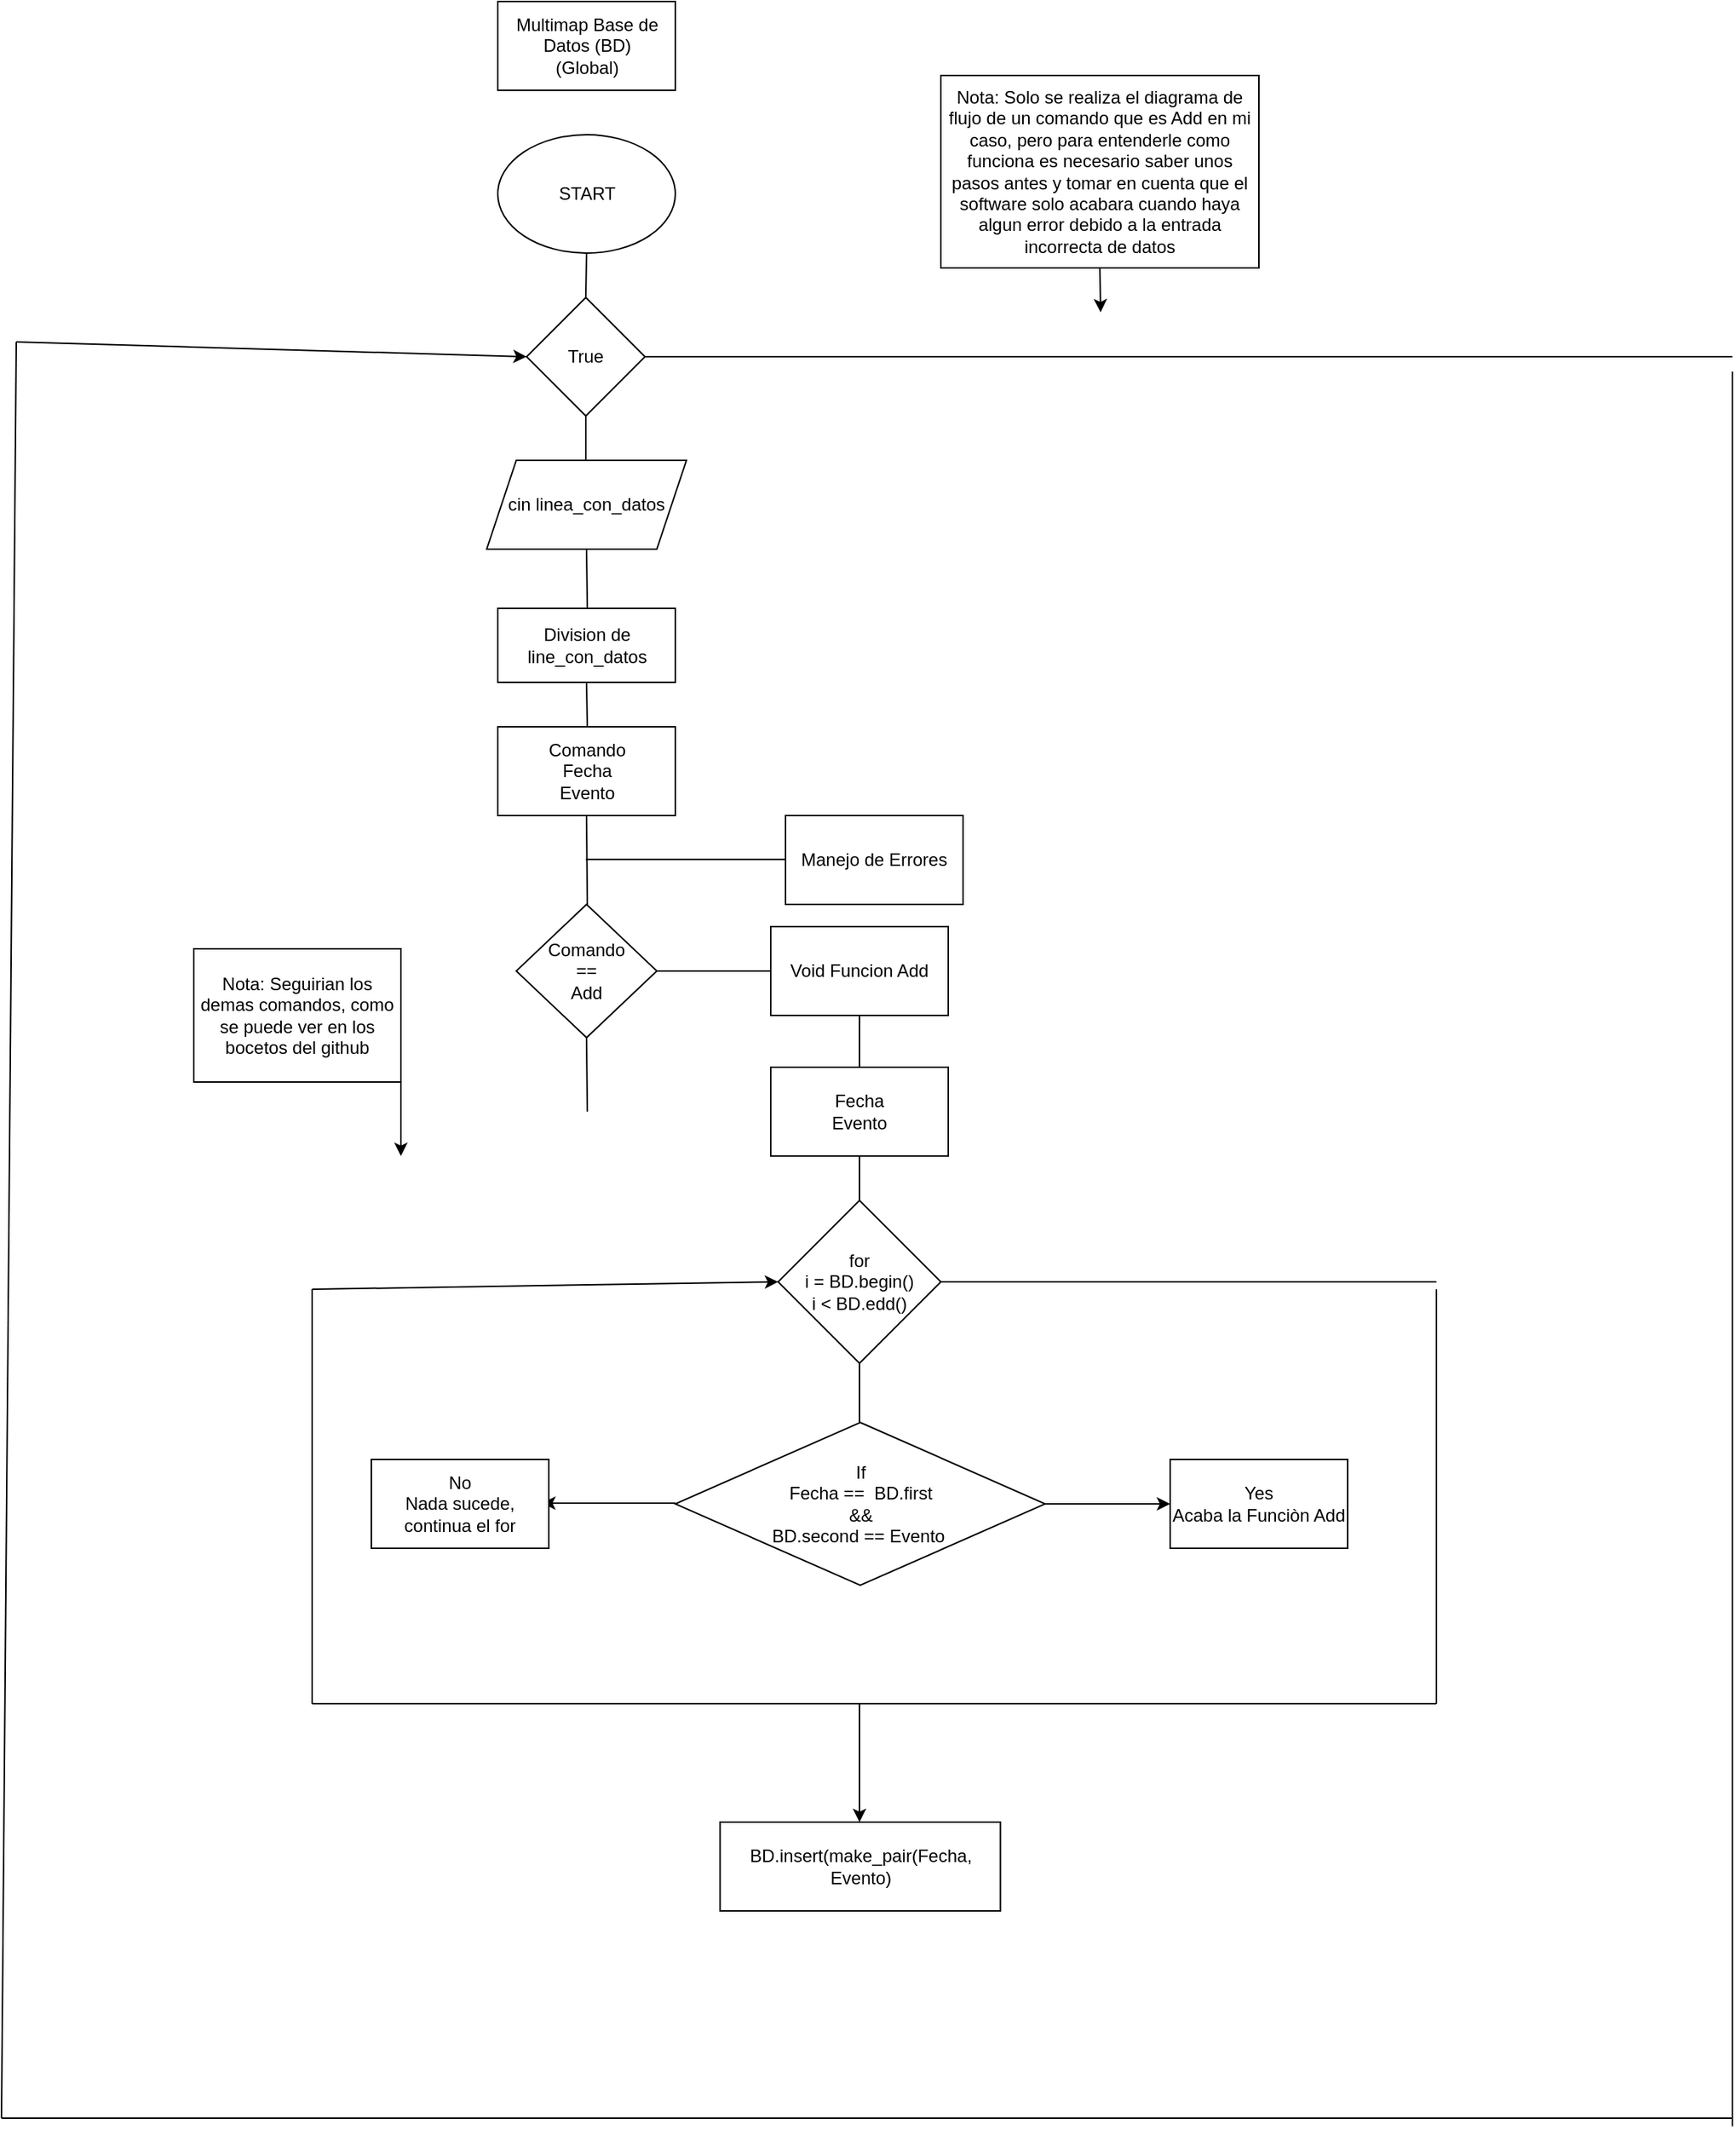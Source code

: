<mxfile version="24.5.4" type="github">
  <diagram name="Page-1" id="DfBqkUP029vZUe_4xYbY">
    <mxGraphModel dx="1467" dy="1880" grid="1" gridSize="10" guides="1" tooltips="1" connect="1" arrows="1" fold="1" page="1" pageScale="1" pageWidth="850" pageHeight="1100" math="0" shadow="0">
      <root>
        <mxCell id="0" />
        <mxCell id="1" parent="0" />
        <mxCell id="c0hDQ7BiTekX8P24ojtL-1" value="START" style="ellipse;whiteSpace=wrap;html=1;" vertex="1" parent="1">
          <mxGeometry x="365.5" y="20" width="120" height="80" as="geometry" />
        </mxCell>
        <mxCell id="c0hDQ7BiTekX8P24ojtL-2" value="" style="endArrow=none;html=1;rounded=0;entryX=0.5;entryY=1;entryDx=0;entryDy=0;" edge="1" parent="1" target="c0hDQ7BiTekX8P24ojtL-1">
          <mxGeometry width="50" height="50" relative="1" as="geometry">
            <mxPoint x="425" y="130" as="sourcePoint" />
            <mxPoint x="425" y="110" as="targetPoint" />
          </mxGeometry>
        </mxCell>
        <mxCell id="c0hDQ7BiTekX8P24ojtL-3" value="True" style="rhombus;whiteSpace=wrap;html=1;" vertex="1" parent="1">
          <mxGeometry x="385" y="130" width="80" height="80" as="geometry" />
        </mxCell>
        <mxCell id="c0hDQ7BiTekX8P24ojtL-4" value="" style="endArrow=none;html=1;rounded=0;exitX=1;exitY=0.5;exitDx=0;exitDy=0;" edge="1" parent="1" source="c0hDQ7BiTekX8P24ojtL-3">
          <mxGeometry width="50" height="50" relative="1" as="geometry">
            <mxPoint x="400" y="240" as="sourcePoint" />
            <mxPoint x="1200" y="170" as="targetPoint" />
          </mxGeometry>
        </mxCell>
        <mxCell id="c0hDQ7BiTekX8P24ojtL-5" value="" style="endArrow=none;html=1;rounded=0;entryX=0.5;entryY=1;entryDx=0;entryDy=0;" edge="1" parent="1" target="c0hDQ7BiTekX8P24ojtL-3">
          <mxGeometry width="50" height="50" relative="1" as="geometry">
            <mxPoint x="425" y="240" as="sourcePoint" />
            <mxPoint x="450" y="190" as="targetPoint" />
          </mxGeometry>
        </mxCell>
        <mxCell id="c0hDQ7BiTekX8P24ojtL-6" value="cin linea_con_datos" style="shape=parallelogram;perimeter=parallelogramPerimeter;whiteSpace=wrap;html=1;fixedSize=1;" vertex="1" parent="1">
          <mxGeometry x="358" y="240" width="135" height="60" as="geometry" />
        </mxCell>
        <mxCell id="c0hDQ7BiTekX8P24ojtL-7" value="" style="endArrow=none;html=1;rounded=0;entryX=0.5;entryY=1;entryDx=0;entryDy=0;" edge="1" parent="1" target="c0hDQ7BiTekX8P24ojtL-6">
          <mxGeometry width="50" height="50" relative="1" as="geometry">
            <mxPoint x="426" y="340" as="sourcePoint" />
            <mxPoint x="450" y="190" as="targetPoint" />
          </mxGeometry>
        </mxCell>
        <mxCell id="c0hDQ7BiTekX8P24ojtL-8" value="Division de line_con_datos" style="rounded=0;whiteSpace=wrap;html=1;" vertex="1" parent="1">
          <mxGeometry x="365.5" y="340" width="120" height="50" as="geometry" />
        </mxCell>
        <mxCell id="c0hDQ7BiTekX8P24ojtL-9" value="" style="endArrow=none;html=1;rounded=0;entryX=0.5;entryY=1;entryDx=0;entryDy=0;" edge="1" parent="1" target="c0hDQ7BiTekX8P24ojtL-8">
          <mxGeometry width="50" height="50" relative="1" as="geometry">
            <mxPoint x="426" y="420" as="sourcePoint" />
            <mxPoint x="450" y="340" as="targetPoint" />
          </mxGeometry>
        </mxCell>
        <mxCell id="c0hDQ7BiTekX8P24ojtL-10" value="Comando&lt;div&gt;Fecha&lt;/div&gt;&lt;div&gt;Evento&lt;/div&gt;" style="rounded=0;whiteSpace=wrap;html=1;" vertex="1" parent="1">
          <mxGeometry x="365.5" y="420" width="120" height="60" as="geometry" />
        </mxCell>
        <mxCell id="c0hDQ7BiTekX8P24ojtL-11" value="" style="endArrow=none;html=1;rounded=0;entryX=0.5;entryY=1;entryDx=0;entryDy=0;" edge="1" parent="1" target="c0hDQ7BiTekX8P24ojtL-10">
          <mxGeometry width="50" height="50" relative="1" as="geometry">
            <mxPoint x="426" y="540" as="sourcePoint" />
            <mxPoint x="450" y="470" as="targetPoint" />
          </mxGeometry>
        </mxCell>
        <mxCell id="c0hDQ7BiTekX8P24ojtL-12" value="Comando&lt;div&gt;==&lt;/div&gt;&lt;div&gt;Add&lt;/div&gt;" style="rhombus;whiteSpace=wrap;html=1;" vertex="1" parent="1">
          <mxGeometry x="378" y="540" width="95" height="90" as="geometry" />
        </mxCell>
        <mxCell id="c0hDQ7BiTekX8P24ojtL-13" value="" style="endArrow=none;html=1;rounded=0;exitX=1;exitY=0.5;exitDx=0;exitDy=0;" edge="1" parent="1" source="c0hDQ7BiTekX8P24ojtL-12">
          <mxGeometry width="50" height="50" relative="1" as="geometry">
            <mxPoint x="400" y="520" as="sourcePoint" />
            <mxPoint x="550" y="585" as="targetPoint" />
          </mxGeometry>
        </mxCell>
        <mxCell id="c0hDQ7BiTekX8P24ojtL-14" value="Void Funcion Add" style="rounded=0;whiteSpace=wrap;html=1;" vertex="1" parent="1">
          <mxGeometry x="550" y="555" width="120" height="60" as="geometry" />
        </mxCell>
        <mxCell id="c0hDQ7BiTekX8P24ojtL-15" value="" style="endArrow=none;html=1;rounded=0;exitX=0.5;exitY=1;exitDx=0;exitDy=0;" edge="1" parent="1" source="c0hDQ7BiTekX8P24ojtL-14">
          <mxGeometry width="50" height="50" relative="1" as="geometry">
            <mxPoint x="720" y="550" as="sourcePoint" />
            <mxPoint x="610" y="650" as="targetPoint" />
          </mxGeometry>
        </mxCell>
        <mxCell id="c0hDQ7BiTekX8P24ojtL-16" value="for&lt;div&gt;i = BD.begin()&lt;/div&gt;&lt;div&gt;i &amp;lt; BD.edd()&lt;/div&gt;" style="rhombus;whiteSpace=wrap;html=1;" vertex="1" parent="1">
          <mxGeometry x="555" y="740" width="110" height="110" as="geometry" />
        </mxCell>
        <mxCell id="c0hDQ7BiTekX8P24ojtL-17" value="Fecha&lt;div&gt;Evento&lt;/div&gt;" style="rounded=0;whiteSpace=wrap;html=1;" vertex="1" parent="1">
          <mxGeometry x="550" y="650" width="120" height="60" as="geometry" />
        </mxCell>
        <mxCell id="c0hDQ7BiTekX8P24ojtL-18" value="" style="endArrow=none;html=1;rounded=0;entryX=0.5;entryY=1;entryDx=0;entryDy=0;" edge="1" parent="1" source="c0hDQ7BiTekX8P24ojtL-16" target="c0hDQ7BiTekX8P24ojtL-17">
          <mxGeometry width="50" height="50" relative="1" as="geometry">
            <mxPoint x="720" y="750" as="sourcePoint" />
            <mxPoint x="770" y="700" as="targetPoint" />
          </mxGeometry>
        </mxCell>
        <mxCell id="c0hDQ7BiTekX8P24ojtL-20" value="Multimap Base de Datos (BD)&lt;div&gt;(Global)&lt;/div&gt;" style="rounded=0;whiteSpace=wrap;html=1;" vertex="1" parent="1">
          <mxGeometry x="365.5" y="-70" width="120" height="60" as="geometry" />
        </mxCell>
        <mxCell id="c0hDQ7BiTekX8P24ojtL-22" value="" style="endArrow=none;html=1;rounded=0;entryX=0.5;entryY=1;entryDx=0;entryDy=0;" edge="1" parent="1" target="c0hDQ7BiTekX8P24ojtL-16">
          <mxGeometry width="50" height="50" relative="1" as="geometry">
            <mxPoint x="610" y="890" as="sourcePoint" />
            <mxPoint x="770" y="820" as="targetPoint" />
          </mxGeometry>
        </mxCell>
        <mxCell id="c0hDQ7BiTekX8P24ojtL-23" value="If&lt;div&gt;Fecha ==&amp;nbsp;&amp;nbsp;&lt;span style=&quot;background-color: initial;&quot;&gt;BD.first&lt;/span&gt;&lt;/div&gt;&lt;div&gt;&amp;amp;&amp;amp;&lt;/div&gt;&lt;div&gt;BD.second == Evento&amp;nbsp;&lt;/div&gt;" style="rhombus;whiteSpace=wrap;html=1;" vertex="1" parent="1">
          <mxGeometry x="485.5" y="890" width="250" height="110" as="geometry" />
        </mxCell>
        <mxCell id="c0hDQ7BiTekX8P24ojtL-24" value="" style="endArrow=classic;html=1;rounded=0;exitX=1;exitY=0.5;exitDx=0;exitDy=0;" edge="1" parent="1" source="c0hDQ7BiTekX8P24ojtL-23">
          <mxGeometry width="50" height="50" relative="1" as="geometry">
            <mxPoint x="720" y="950" as="sourcePoint" />
            <mxPoint x="820" y="945" as="targetPoint" />
          </mxGeometry>
        </mxCell>
        <mxCell id="c0hDQ7BiTekX8P24ojtL-25" value="" style="endArrow=classic;html=1;rounded=0;" edge="1" parent="1">
          <mxGeometry width="50" height="50" relative="1" as="geometry">
            <mxPoint x="485.5" y="944.5" as="sourcePoint" />
            <mxPoint x="395.5" y="944.5" as="targetPoint" />
          </mxGeometry>
        </mxCell>
        <mxCell id="c0hDQ7BiTekX8P24ojtL-26" value="No&lt;div&gt;Nada sucede,&lt;/div&gt;&lt;div&gt;continua el for&lt;/div&gt;" style="rounded=0;whiteSpace=wrap;html=1;" vertex="1" parent="1">
          <mxGeometry x="280" y="915" width="120" height="60" as="geometry" />
        </mxCell>
        <mxCell id="c0hDQ7BiTekX8P24ojtL-27" value="Yes&lt;div&gt;Acaba la Funciòn Add&lt;/div&gt;" style="rounded=0;whiteSpace=wrap;html=1;" vertex="1" parent="1">
          <mxGeometry x="820" y="915" width="120" height="60" as="geometry" />
        </mxCell>
        <mxCell id="c0hDQ7BiTekX8P24ojtL-28" value="" style="endArrow=none;html=1;rounded=0;exitX=1;exitY=0.5;exitDx=0;exitDy=0;" edge="1" parent="1" source="c0hDQ7BiTekX8P24ojtL-16">
          <mxGeometry width="50" height="50" relative="1" as="geometry">
            <mxPoint x="690" y="930" as="sourcePoint" />
            <mxPoint x="1000" y="795" as="targetPoint" />
          </mxGeometry>
        </mxCell>
        <mxCell id="c0hDQ7BiTekX8P24ojtL-29" value="" style="endArrow=none;html=1;rounded=0;" edge="1" parent="1">
          <mxGeometry width="50" height="50" relative="1" as="geometry">
            <mxPoint x="1000" y="1080" as="sourcePoint" />
            <mxPoint x="1000" y="800" as="targetPoint" />
          </mxGeometry>
        </mxCell>
        <mxCell id="c0hDQ7BiTekX8P24ojtL-30" value="" style="endArrow=none;html=1;rounded=0;" edge="1" parent="1">
          <mxGeometry width="50" height="50" relative="1" as="geometry">
            <mxPoint x="240" y="1080" as="sourcePoint" />
            <mxPoint x="1000" y="1080" as="targetPoint" />
          </mxGeometry>
        </mxCell>
        <mxCell id="c0hDQ7BiTekX8P24ojtL-33" value="" style="endArrow=none;html=1;rounded=0;" edge="1" parent="1">
          <mxGeometry width="50" height="50" relative="1" as="geometry">
            <mxPoint x="240" y="1080" as="sourcePoint" />
            <mxPoint x="240" y="800" as="targetPoint" />
          </mxGeometry>
        </mxCell>
        <mxCell id="c0hDQ7BiTekX8P24ojtL-34" value="" style="endArrow=classic;html=1;rounded=0;entryX=0;entryY=0.5;entryDx=0;entryDy=0;" edge="1" parent="1" target="c0hDQ7BiTekX8P24ojtL-16">
          <mxGeometry width="50" height="50" relative="1" as="geometry">
            <mxPoint x="240" y="800" as="sourcePoint" />
            <mxPoint x="740" y="970" as="targetPoint" />
          </mxGeometry>
        </mxCell>
        <mxCell id="c0hDQ7BiTekX8P24ojtL-35" value="" style="endArrow=classic;html=1;rounded=0;" edge="1" parent="1">
          <mxGeometry width="50" height="50" relative="1" as="geometry">
            <mxPoint x="610" y="1080" as="sourcePoint" />
            <mxPoint x="610" y="1160" as="targetPoint" />
          </mxGeometry>
        </mxCell>
        <mxCell id="c0hDQ7BiTekX8P24ojtL-36" value="BD.insert(make_pair(Fecha, Evento)" style="rounded=0;whiteSpace=wrap;html=1;" vertex="1" parent="1">
          <mxGeometry x="515.75" y="1160" width="189.5" height="60" as="geometry" />
        </mxCell>
        <mxCell id="c0hDQ7BiTekX8P24ojtL-37" value="" style="endArrow=none;html=1;rounded=0;" edge="1" parent="1">
          <mxGeometry width="50" height="50" relative="1" as="geometry">
            <mxPoint x="1200" y="1365.455" as="sourcePoint" />
            <mxPoint x="1200" y="180" as="targetPoint" />
          </mxGeometry>
        </mxCell>
        <mxCell id="c0hDQ7BiTekX8P24ojtL-38" value="" style="endArrow=none;html=1;rounded=0;" edge="1" parent="1">
          <mxGeometry width="50" height="50" relative="1" as="geometry">
            <mxPoint x="30" y="1360" as="sourcePoint" />
            <mxPoint x="1200" y="1360" as="targetPoint" />
          </mxGeometry>
        </mxCell>
        <mxCell id="c0hDQ7BiTekX8P24ojtL-39" value="" style="endArrow=none;html=1;rounded=0;" edge="1" parent="1">
          <mxGeometry width="50" height="50" relative="1" as="geometry">
            <mxPoint x="30" y="1360" as="sourcePoint" />
            <mxPoint x="40" y="160" as="targetPoint" />
          </mxGeometry>
        </mxCell>
        <mxCell id="c0hDQ7BiTekX8P24ojtL-40" value="" style="endArrow=classic;html=1;rounded=0;entryX=0;entryY=0.5;entryDx=0;entryDy=0;" edge="1" parent="1" target="c0hDQ7BiTekX8P24ojtL-3">
          <mxGeometry width="50" height="50" relative="1" as="geometry">
            <mxPoint x="40" y="160" as="sourcePoint" />
            <mxPoint x="740" y="340" as="targetPoint" />
          </mxGeometry>
        </mxCell>
        <mxCell id="c0hDQ7BiTekX8P24ojtL-41" value="Nota: Solo se realiza el diagrama de flujo de un comando que es Add en mi caso, pero para entenderle como funciona es necesario saber unos pasos antes y tomar en cuenta que el software solo acabara cuando haya algun error debido a la entrada incorrecta de datos" style="rounded=0;whiteSpace=wrap;html=1;" vertex="1" parent="1">
          <mxGeometry x="665" y="-20" width="215" height="130" as="geometry" />
        </mxCell>
        <mxCell id="c0hDQ7BiTekX8P24ojtL-42" value="" style="endArrow=classic;html=1;rounded=0;exitX=0.5;exitY=1;exitDx=0;exitDy=0;" edge="1" parent="1" source="c0hDQ7BiTekX8P24ojtL-41">
          <mxGeometry width="50" height="50" relative="1" as="geometry">
            <mxPoint x="570" y="10" as="sourcePoint" />
            <mxPoint x="773" y="140" as="targetPoint" />
          </mxGeometry>
        </mxCell>
        <mxCell id="c0hDQ7BiTekX8P24ojtL-43" value="" style="endArrow=none;html=1;rounded=0;" edge="1" parent="1">
          <mxGeometry width="50" height="50" relative="1" as="geometry">
            <mxPoint x="425" y="509.62" as="sourcePoint" />
            <mxPoint x="565" y="509.62" as="targetPoint" />
          </mxGeometry>
        </mxCell>
        <mxCell id="c0hDQ7BiTekX8P24ojtL-44" value="Manejo de Errores" style="rounded=0;whiteSpace=wrap;html=1;" vertex="1" parent="1">
          <mxGeometry x="560" y="480" width="120" height="60" as="geometry" />
        </mxCell>
        <mxCell id="c0hDQ7BiTekX8P24ojtL-45" value="Nota: Seguirian los demas comandos, como se puede ver en los bocetos del github" style="rounded=0;whiteSpace=wrap;html=1;" vertex="1" parent="1">
          <mxGeometry x="160" y="570" width="140" height="90" as="geometry" />
        </mxCell>
        <mxCell id="c0hDQ7BiTekX8P24ojtL-46" value="" style="endArrow=none;html=1;rounded=0;entryX=0.5;entryY=1;entryDx=0;entryDy=0;" edge="1" parent="1" target="c0hDQ7BiTekX8P24ojtL-12">
          <mxGeometry width="50" height="50" relative="1" as="geometry">
            <mxPoint x="426" y="680" as="sourcePoint" />
            <mxPoint x="520" y="890" as="targetPoint" />
          </mxGeometry>
        </mxCell>
        <mxCell id="c0hDQ7BiTekX8P24ojtL-48" value="" style="endArrow=classic;html=1;rounded=0;exitX=1;exitY=1;exitDx=0;exitDy=0;" edge="1" parent="1" source="c0hDQ7BiTekX8P24ojtL-45">
          <mxGeometry width="50" height="50" relative="1" as="geometry">
            <mxPoint x="470" y="940" as="sourcePoint" />
            <mxPoint x="300" y="710" as="targetPoint" />
          </mxGeometry>
        </mxCell>
      </root>
    </mxGraphModel>
  </diagram>
</mxfile>
